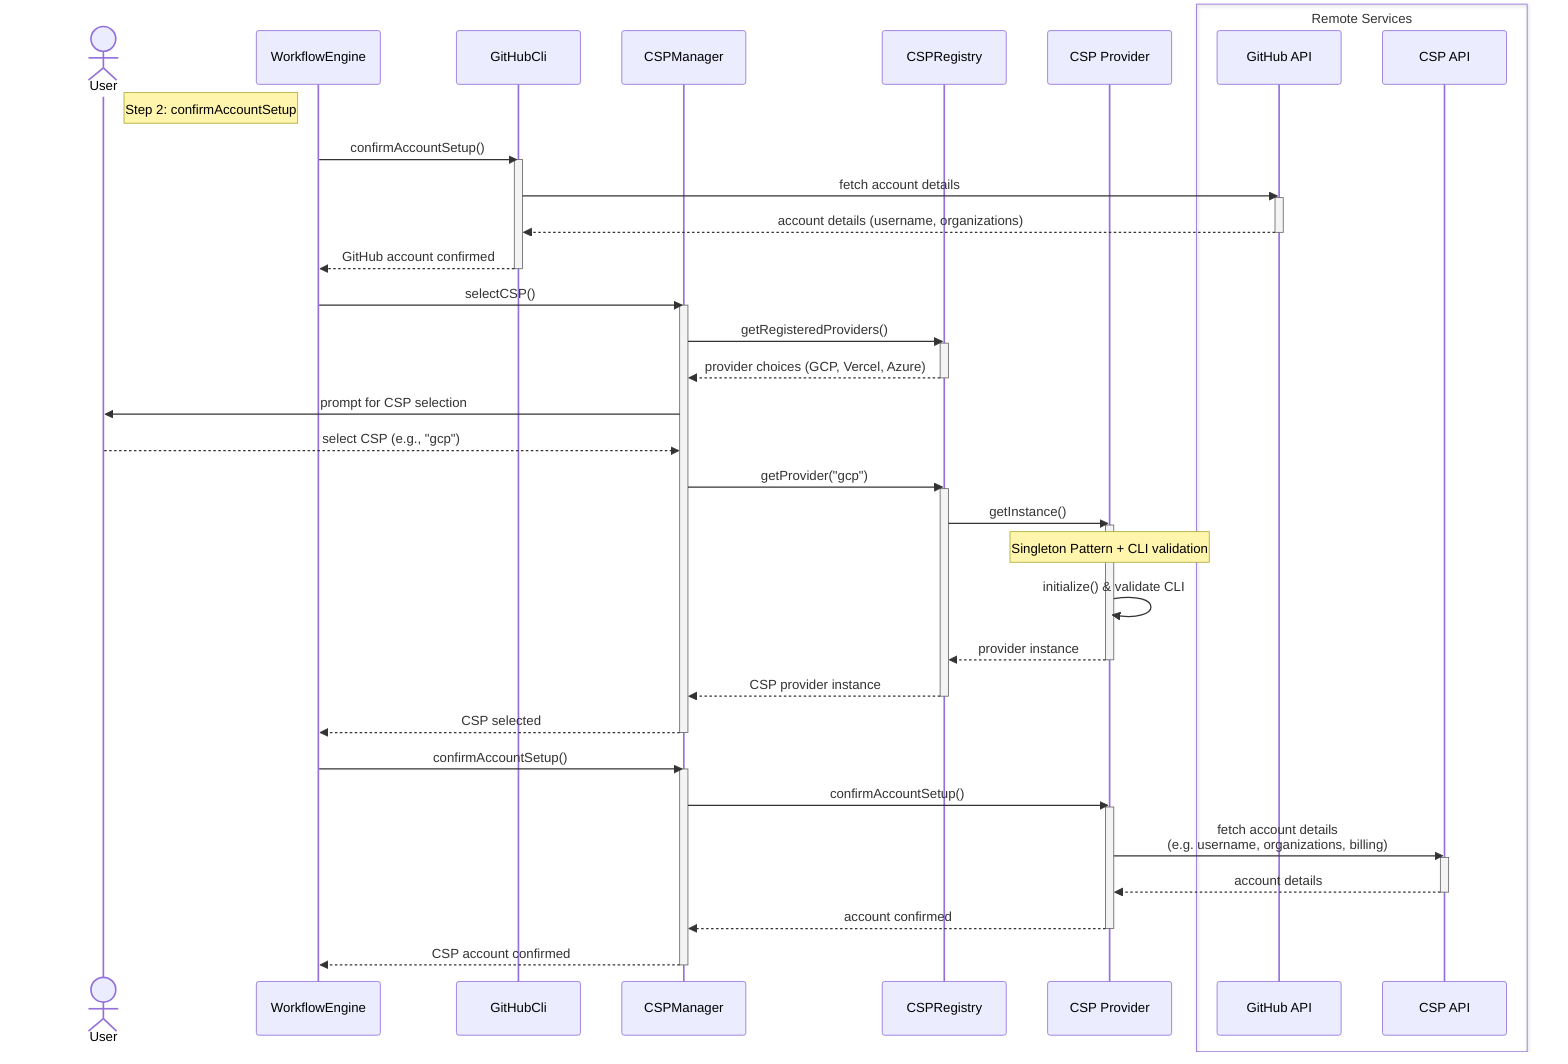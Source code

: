 ---
config:
  theme: default
  look: classic
---
sequenceDiagram
    actor User
    participant WE as WorkflowEngine
    participant GH as GitHubCli
    participant CSP as CSPManager
    participant Registry as CSPRegistry
    participant Provider as CSP Provider
    
    box Remote Services
    participant GHAPI as GitHub API
    participant CSPAPI as CSP API
    end

    note right of User: Step 2: confirmAccountSetup
    
    WE->>GH: confirmAccountSetup()
    activate GH
    GH->>GHAPI: fetch account details
    activate GHAPI
    GHAPI-->>GH: account details (username, organizations)
    deactivate GHAPI
    GH-->>WE: GitHub account confirmed
    deactivate GH
    
    WE->>CSP: selectCSP()
    activate CSP
    CSP->>Registry: getRegisteredProviders()
    activate Registry
    Registry-->>CSP: provider choices (GCP, Vercel, Azure)
    deactivate Registry
    CSP->>User: prompt for CSP selection
    User-->>CSP: select CSP (e.g., "gcp")
    CSP->>Registry: getProvider("gcp")
    activate Registry
    Registry->>Provider: getInstance()
    activate Provider
    note over Provider: Singleton Pattern + CLI validation
    Provider->>Provider: initialize() & validate CLI
    Provider-->>Registry: provider instance
    deactivate Provider
    Registry-->>CSP: CSP provider instance
    deactivate Registry
    CSP-->>WE: CSP selected
    deactivate CSP
    
    WE->>CSP: confirmAccountSetup()
    activate CSP
    CSP->>Provider: confirmAccountSetup()
    activate Provider
    Provider->>CSPAPI: fetch account details<br>(e.g. username, organizations, billing)
    activate CSPAPI
    CSPAPI-->>Provider: account details
    deactivate CSPAPI
    Provider-->>CSP: account confirmed
    deactivate Provider
    CSP-->>WE: CSP account confirmed
    deactivate CSP